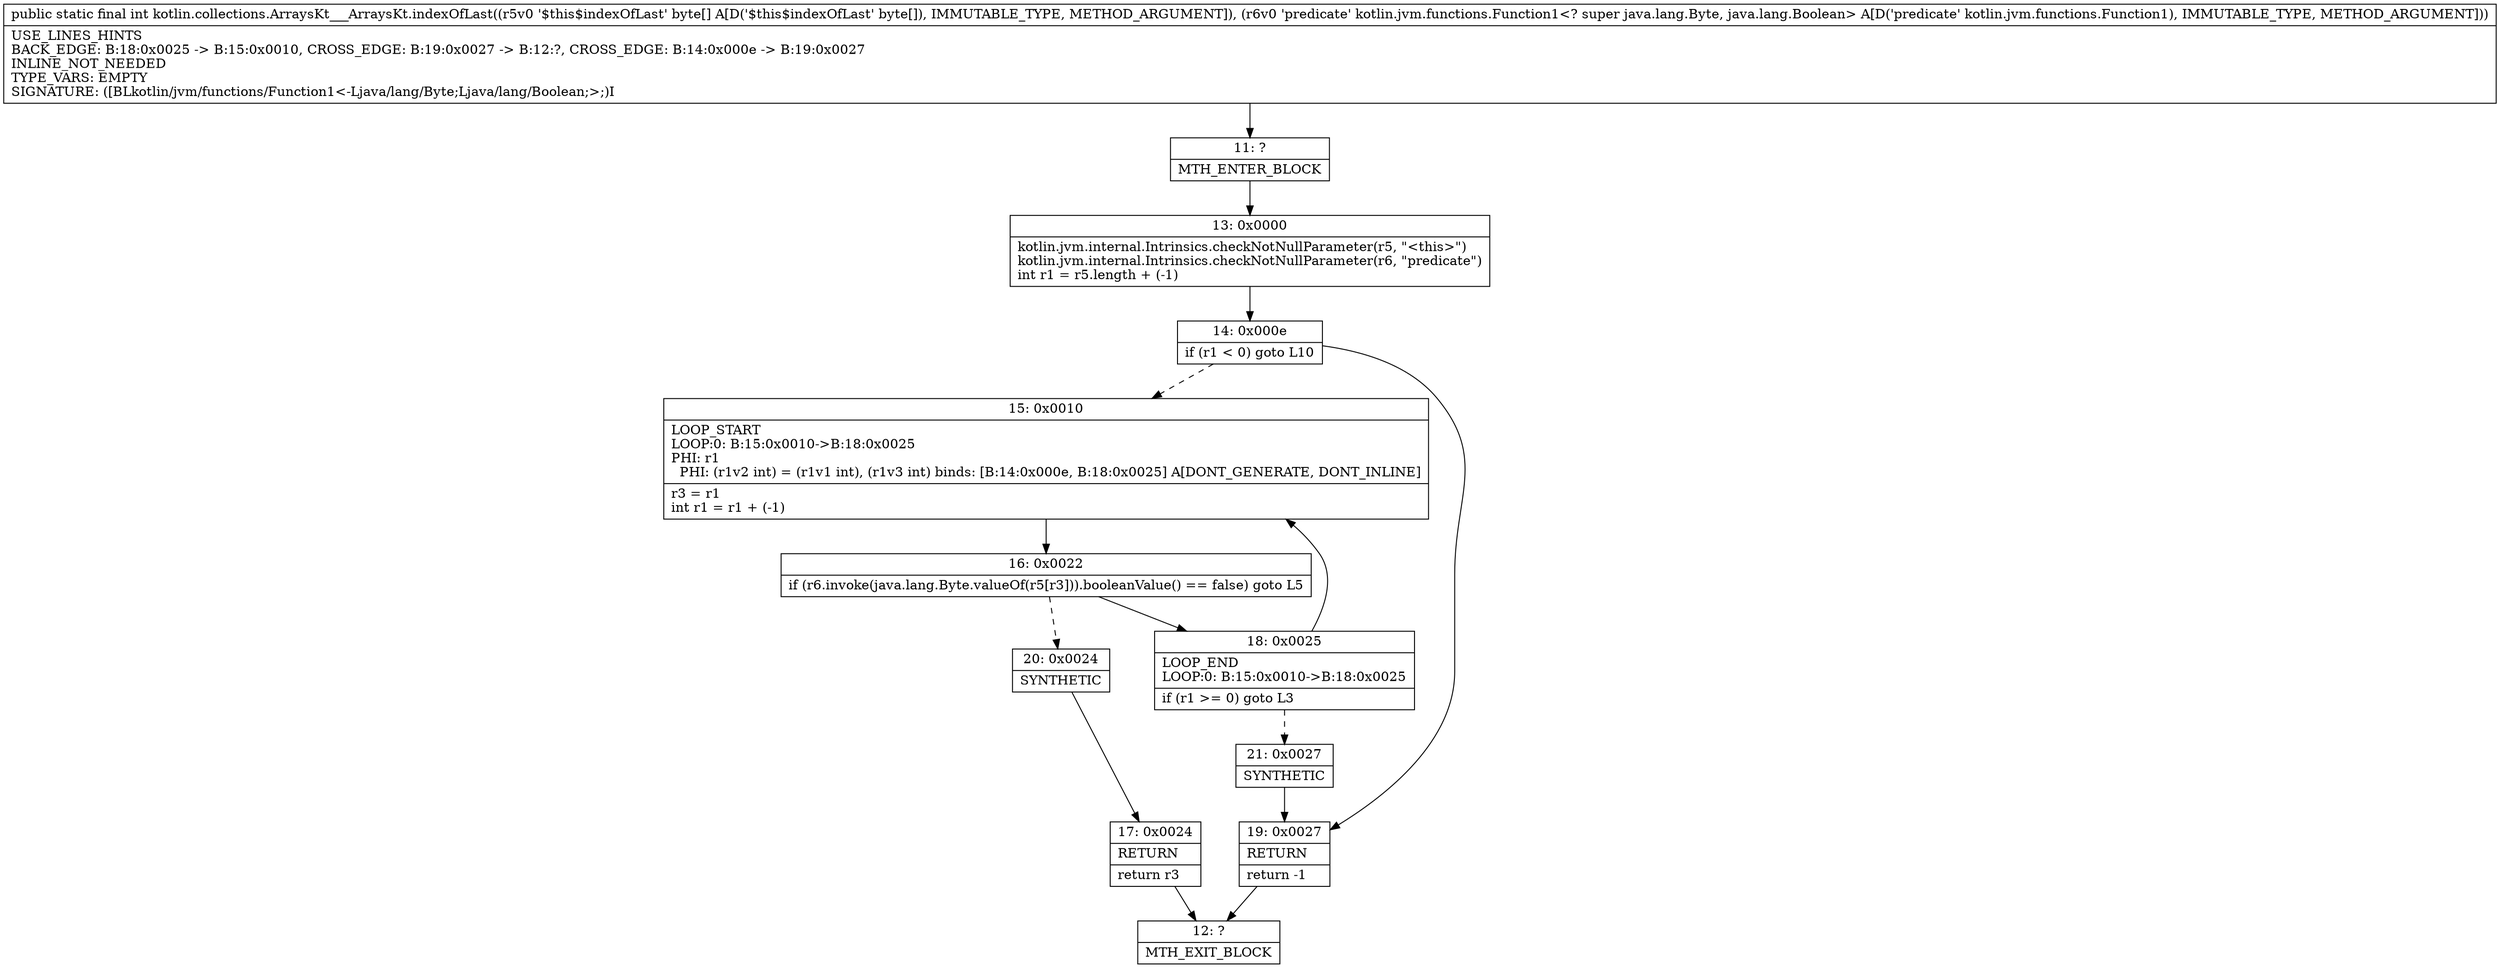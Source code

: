 digraph "CFG forkotlin.collections.ArraysKt___ArraysKt.indexOfLast([BLkotlin\/jvm\/functions\/Function1;)I" {
Node_11 [shape=record,label="{11\:\ ?|MTH_ENTER_BLOCK\l}"];
Node_13 [shape=record,label="{13\:\ 0x0000|kotlin.jvm.internal.Intrinsics.checkNotNullParameter(r5, \"\<this\>\")\lkotlin.jvm.internal.Intrinsics.checkNotNullParameter(r6, \"predicate\")\lint r1 = r5.length + (\-1)\l}"];
Node_14 [shape=record,label="{14\:\ 0x000e|if (r1 \< 0) goto L10\l}"];
Node_15 [shape=record,label="{15\:\ 0x0010|LOOP_START\lLOOP:0: B:15:0x0010\-\>B:18:0x0025\lPHI: r1 \l  PHI: (r1v2 int) = (r1v1 int), (r1v3 int) binds: [B:14:0x000e, B:18:0x0025] A[DONT_GENERATE, DONT_INLINE]\l|r3 = r1\lint r1 = r1 + (\-1)\l}"];
Node_16 [shape=record,label="{16\:\ 0x0022|if (r6.invoke(java.lang.Byte.valueOf(r5[r3])).booleanValue() == false) goto L5\l}"];
Node_18 [shape=record,label="{18\:\ 0x0025|LOOP_END\lLOOP:0: B:15:0x0010\-\>B:18:0x0025\l|if (r1 \>= 0) goto L3\l}"];
Node_21 [shape=record,label="{21\:\ 0x0027|SYNTHETIC\l}"];
Node_20 [shape=record,label="{20\:\ 0x0024|SYNTHETIC\l}"];
Node_17 [shape=record,label="{17\:\ 0x0024|RETURN\l|return r3\l}"];
Node_12 [shape=record,label="{12\:\ ?|MTH_EXIT_BLOCK\l}"];
Node_19 [shape=record,label="{19\:\ 0x0027|RETURN\l|return \-1\l}"];
MethodNode[shape=record,label="{public static final int kotlin.collections.ArraysKt___ArraysKt.indexOfLast((r5v0 '$this$indexOfLast' byte[] A[D('$this$indexOfLast' byte[]), IMMUTABLE_TYPE, METHOD_ARGUMENT]), (r6v0 'predicate' kotlin.jvm.functions.Function1\<? super java.lang.Byte, java.lang.Boolean\> A[D('predicate' kotlin.jvm.functions.Function1), IMMUTABLE_TYPE, METHOD_ARGUMENT]))  | USE_LINES_HINTS\lBACK_EDGE: B:18:0x0025 \-\> B:15:0x0010, CROSS_EDGE: B:19:0x0027 \-\> B:12:?, CROSS_EDGE: B:14:0x000e \-\> B:19:0x0027\lINLINE_NOT_NEEDED\lTYPE_VARS: EMPTY\lSIGNATURE: ([BLkotlin\/jvm\/functions\/Function1\<\-Ljava\/lang\/Byte;Ljava\/lang\/Boolean;\>;)I\l}"];
MethodNode -> Node_11;Node_11 -> Node_13;
Node_13 -> Node_14;
Node_14 -> Node_15[style=dashed];
Node_14 -> Node_19;
Node_15 -> Node_16;
Node_16 -> Node_18;
Node_16 -> Node_20[style=dashed];
Node_18 -> Node_15;
Node_18 -> Node_21[style=dashed];
Node_21 -> Node_19;
Node_20 -> Node_17;
Node_17 -> Node_12;
Node_19 -> Node_12;
}

